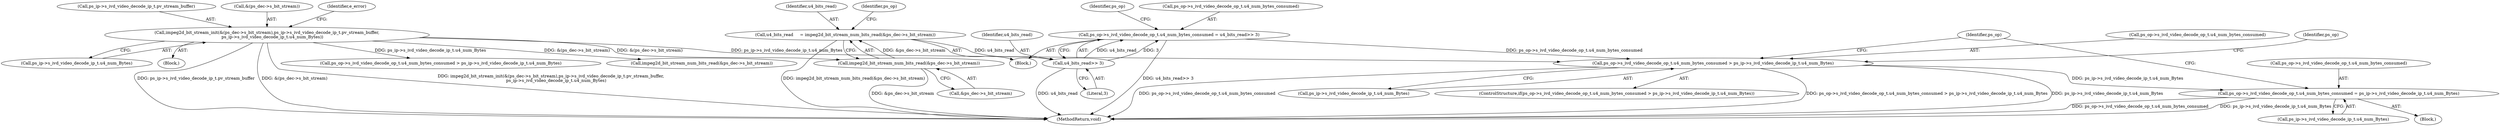 digraph "0_Android_a86eb798d077b9b25c8f8c77e3c02c2f287c1ce7_1@pointer" {
"1000299" [label="(Call,ps_op->s_ivd_video_decode_op_t.u4_num_bytes_consumed > ps_ip->s_ivd_video_decode_ip_t.u4_num_Bytes)"];
"1000289" [label="(Call,ps_op->s_ivd_video_decode_op_t.u4_num_bytes_consumed = u4_bits_read>> 3)"];
"1000295" [label="(Call,u4_bits_read>> 3)"];
"1000282" [label="(Call,u4_bits_read     = impeg2d_bit_stream_num_bits_read(&ps_dec->s_bit_stream))"];
"1000284" [label="(Call,impeg2d_bit_stream_num_bits_read(&ps_dec->s_bit_stream))"];
"1000120" [label="(Call,impeg2d_bit_stream_init(&(ps_dec->s_bit_stream),ps_ip->s_ivd_video_decode_ip_t.pv_stream_buffer,\n        ps_ip->s_ivd_video_decode_ip_t.u4_num_Bytes))"];
"1000311" [label="(Call,ps_op->s_ivd_video_decode_op_t.u4_num_bytes_consumed = ps_ip->s_ivd_video_decode_ip_t.u4_num_Bytes)"];
"1000302" [label="(Identifier,ps_op)"];
"1000105" [label="(Block,)"];
"1000284" [label="(Call,impeg2d_bit_stream_num_bits_read(&ps_dec->s_bit_stream))"];
"1000125" [label="(Call,ps_ip->s_ivd_video_decode_ip_t.pv_stream_buffer)"];
"1000300" [label="(Call,ps_op->s_ivd_video_decode_op_t.u4_num_bytes_consumed)"];
"1000305" [label="(Call,ps_ip->s_ivd_video_decode_ip_t.u4_num_Bytes)"];
"1000298" [label="(ControlStructure,if(ps_op->s_ivd_video_decode_op_t.u4_num_bytes_consumed > ps_ip->s_ivd_video_decode_ip_t.u4_num_Bytes))"];
"1000299" [label="(Call,ps_op->s_ivd_video_decode_op_t.u4_num_bytes_consumed > ps_ip->s_ivd_video_decode_ip_t.u4_num_Bytes)"];
"1000325" [label="(Identifier,ps_op)"];
"1000317" [label="(Call,ps_ip->s_ivd_video_decode_ip_t.u4_num_Bytes)"];
"1000334" [label="(MethodReturn,void)"];
"1000290" [label="(Call,ps_op->s_ivd_video_decode_op_t.u4_num_bytes_consumed)"];
"1000311" [label="(Call,ps_op->s_ivd_video_decode_op_t.u4_num_bytes_consumed = ps_ip->s_ivd_video_decode_ip_t.u4_num_Bytes)"];
"1000310" [label="(Block,)"];
"1000297" [label="(Literal,3)"];
"1000296" [label="(Identifier,u4_bits_read)"];
"1000285" [label="(Call,&ps_dec->s_bit_stream)"];
"1000135" [label="(Block,)"];
"1000121" [label="(Call,&(ps_dec->s_bit_stream))"];
"1000289" [label="(Call,ps_op->s_ivd_video_decode_op_t.u4_num_bytes_consumed = u4_bits_read>> 3)"];
"1000173" [label="(Call,ps_op->s_ivd_video_decode_op_t.u4_num_bytes_consumed > ps_ip->s_ivd_video_decode_ip_t.u4_num_Bytes)"];
"1000283" [label="(Identifier,u4_bits_read)"];
"1000120" [label="(Call,impeg2d_bit_stream_init(&(ps_dec->s_bit_stream),ps_ip->s_ivd_video_decode_ip_t.pv_stream_buffer,\n        ps_ip->s_ivd_video_decode_ip_t.u4_num_Bytes))"];
"1000314" [label="(Identifier,ps_op)"];
"1000282" [label="(Call,u4_bits_read     = impeg2d_bit_stream_num_bits_read(&ps_dec->s_bit_stream))"];
"1000158" [label="(Call,impeg2d_bit_stream_num_bits_read(&ps_dec->s_bit_stream))"];
"1000292" [label="(Identifier,ps_op)"];
"1000295" [label="(Call,u4_bits_read>> 3)"];
"1000312" [label="(Call,ps_op->s_ivd_video_decode_op_t.u4_num_bytes_consumed)"];
"1000139" [label="(Identifier,e_error)"];
"1000130" [label="(Call,ps_ip->s_ivd_video_decode_ip_t.u4_num_Bytes)"];
"1000299" -> "1000298"  [label="AST: "];
"1000299" -> "1000305"  [label="CFG: "];
"1000300" -> "1000299"  [label="AST: "];
"1000305" -> "1000299"  [label="AST: "];
"1000314" -> "1000299"  [label="CFG: "];
"1000325" -> "1000299"  [label="CFG: "];
"1000299" -> "1000334"  [label="DDG: ps_op->s_ivd_video_decode_op_t.u4_num_bytes_consumed > ps_ip->s_ivd_video_decode_ip_t.u4_num_Bytes"];
"1000299" -> "1000334"  [label="DDG: ps_ip->s_ivd_video_decode_ip_t.u4_num_Bytes"];
"1000299" -> "1000334"  [label="DDG: ps_op->s_ivd_video_decode_op_t.u4_num_bytes_consumed"];
"1000289" -> "1000299"  [label="DDG: ps_op->s_ivd_video_decode_op_t.u4_num_bytes_consumed"];
"1000120" -> "1000299"  [label="DDG: ps_ip->s_ivd_video_decode_ip_t.u4_num_Bytes"];
"1000299" -> "1000311"  [label="DDG: ps_ip->s_ivd_video_decode_ip_t.u4_num_Bytes"];
"1000289" -> "1000135"  [label="AST: "];
"1000289" -> "1000295"  [label="CFG: "];
"1000290" -> "1000289"  [label="AST: "];
"1000295" -> "1000289"  [label="AST: "];
"1000302" -> "1000289"  [label="CFG: "];
"1000289" -> "1000334"  [label="DDG: u4_bits_read>> 3"];
"1000295" -> "1000289"  [label="DDG: u4_bits_read"];
"1000295" -> "1000289"  [label="DDG: 3"];
"1000295" -> "1000297"  [label="CFG: "];
"1000296" -> "1000295"  [label="AST: "];
"1000297" -> "1000295"  [label="AST: "];
"1000295" -> "1000334"  [label="DDG: u4_bits_read"];
"1000282" -> "1000295"  [label="DDG: u4_bits_read"];
"1000282" -> "1000135"  [label="AST: "];
"1000282" -> "1000284"  [label="CFG: "];
"1000283" -> "1000282"  [label="AST: "];
"1000284" -> "1000282"  [label="AST: "];
"1000292" -> "1000282"  [label="CFG: "];
"1000282" -> "1000334"  [label="DDG: impeg2d_bit_stream_num_bits_read(&ps_dec->s_bit_stream)"];
"1000284" -> "1000282"  [label="DDG: &ps_dec->s_bit_stream"];
"1000284" -> "1000285"  [label="CFG: "];
"1000285" -> "1000284"  [label="AST: "];
"1000284" -> "1000334"  [label="DDG: &ps_dec->s_bit_stream"];
"1000120" -> "1000284"  [label="DDG: &(ps_dec->s_bit_stream)"];
"1000120" -> "1000105"  [label="AST: "];
"1000120" -> "1000130"  [label="CFG: "];
"1000121" -> "1000120"  [label="AST: "];
"1000125" -> "1000120"  [label="AST: "];
"1000130" -> "1000120"  [label="AST: "];
"1000139" -> "1000120"  [label="CFG: "];
"1000120" -> "1000334"  [label="DDG: ps_ip->s_ivd_video_decode_ip_t.pv_stream_buffer"];
"1000120" -> "1000334"  [label="DDG: &(ps_dec->s_bit_stream)"];
"1000120" -> "1000334"  [label="DDG: impeg2d_bit_stream_init(&(ps_dec->s_bit_stream),ps_ip->s_ivd_video_decode_ip_t.pv_stream_buffer,\n        ps_ip->s_ivd_video_decode_ip_t.u4_num_Bytes)"];
"1000120" -> "1000158"  [label="DDG: &(ps_dec->s_bit_stream)"];
"1000120" -> "1000173"  [label="DDG: ps_ip->s_ivd_video_decode_ip_t.u4_num_Bytes"];
"1000311" -> "1000310"  [label="AST: "];
"1000311" -> "1000317"  [label="CFG: "];
"1000312" -> "1000311"  [label="AST: "];
"1000317" -> "1000311"  [label="AST: "];
"1000325" -> "1000311"  [label="CFG: "];
"1000311" -> "1000334"  [label="DDG: ps_op->s_ivd_video_decode_op_t.u4_num_bytes_consumed"];
"1000311" -> "1000334"  [label="DDG: ps_ip->s_ivd_video_decode_ip_t.u4_num_Bytes"];
}
